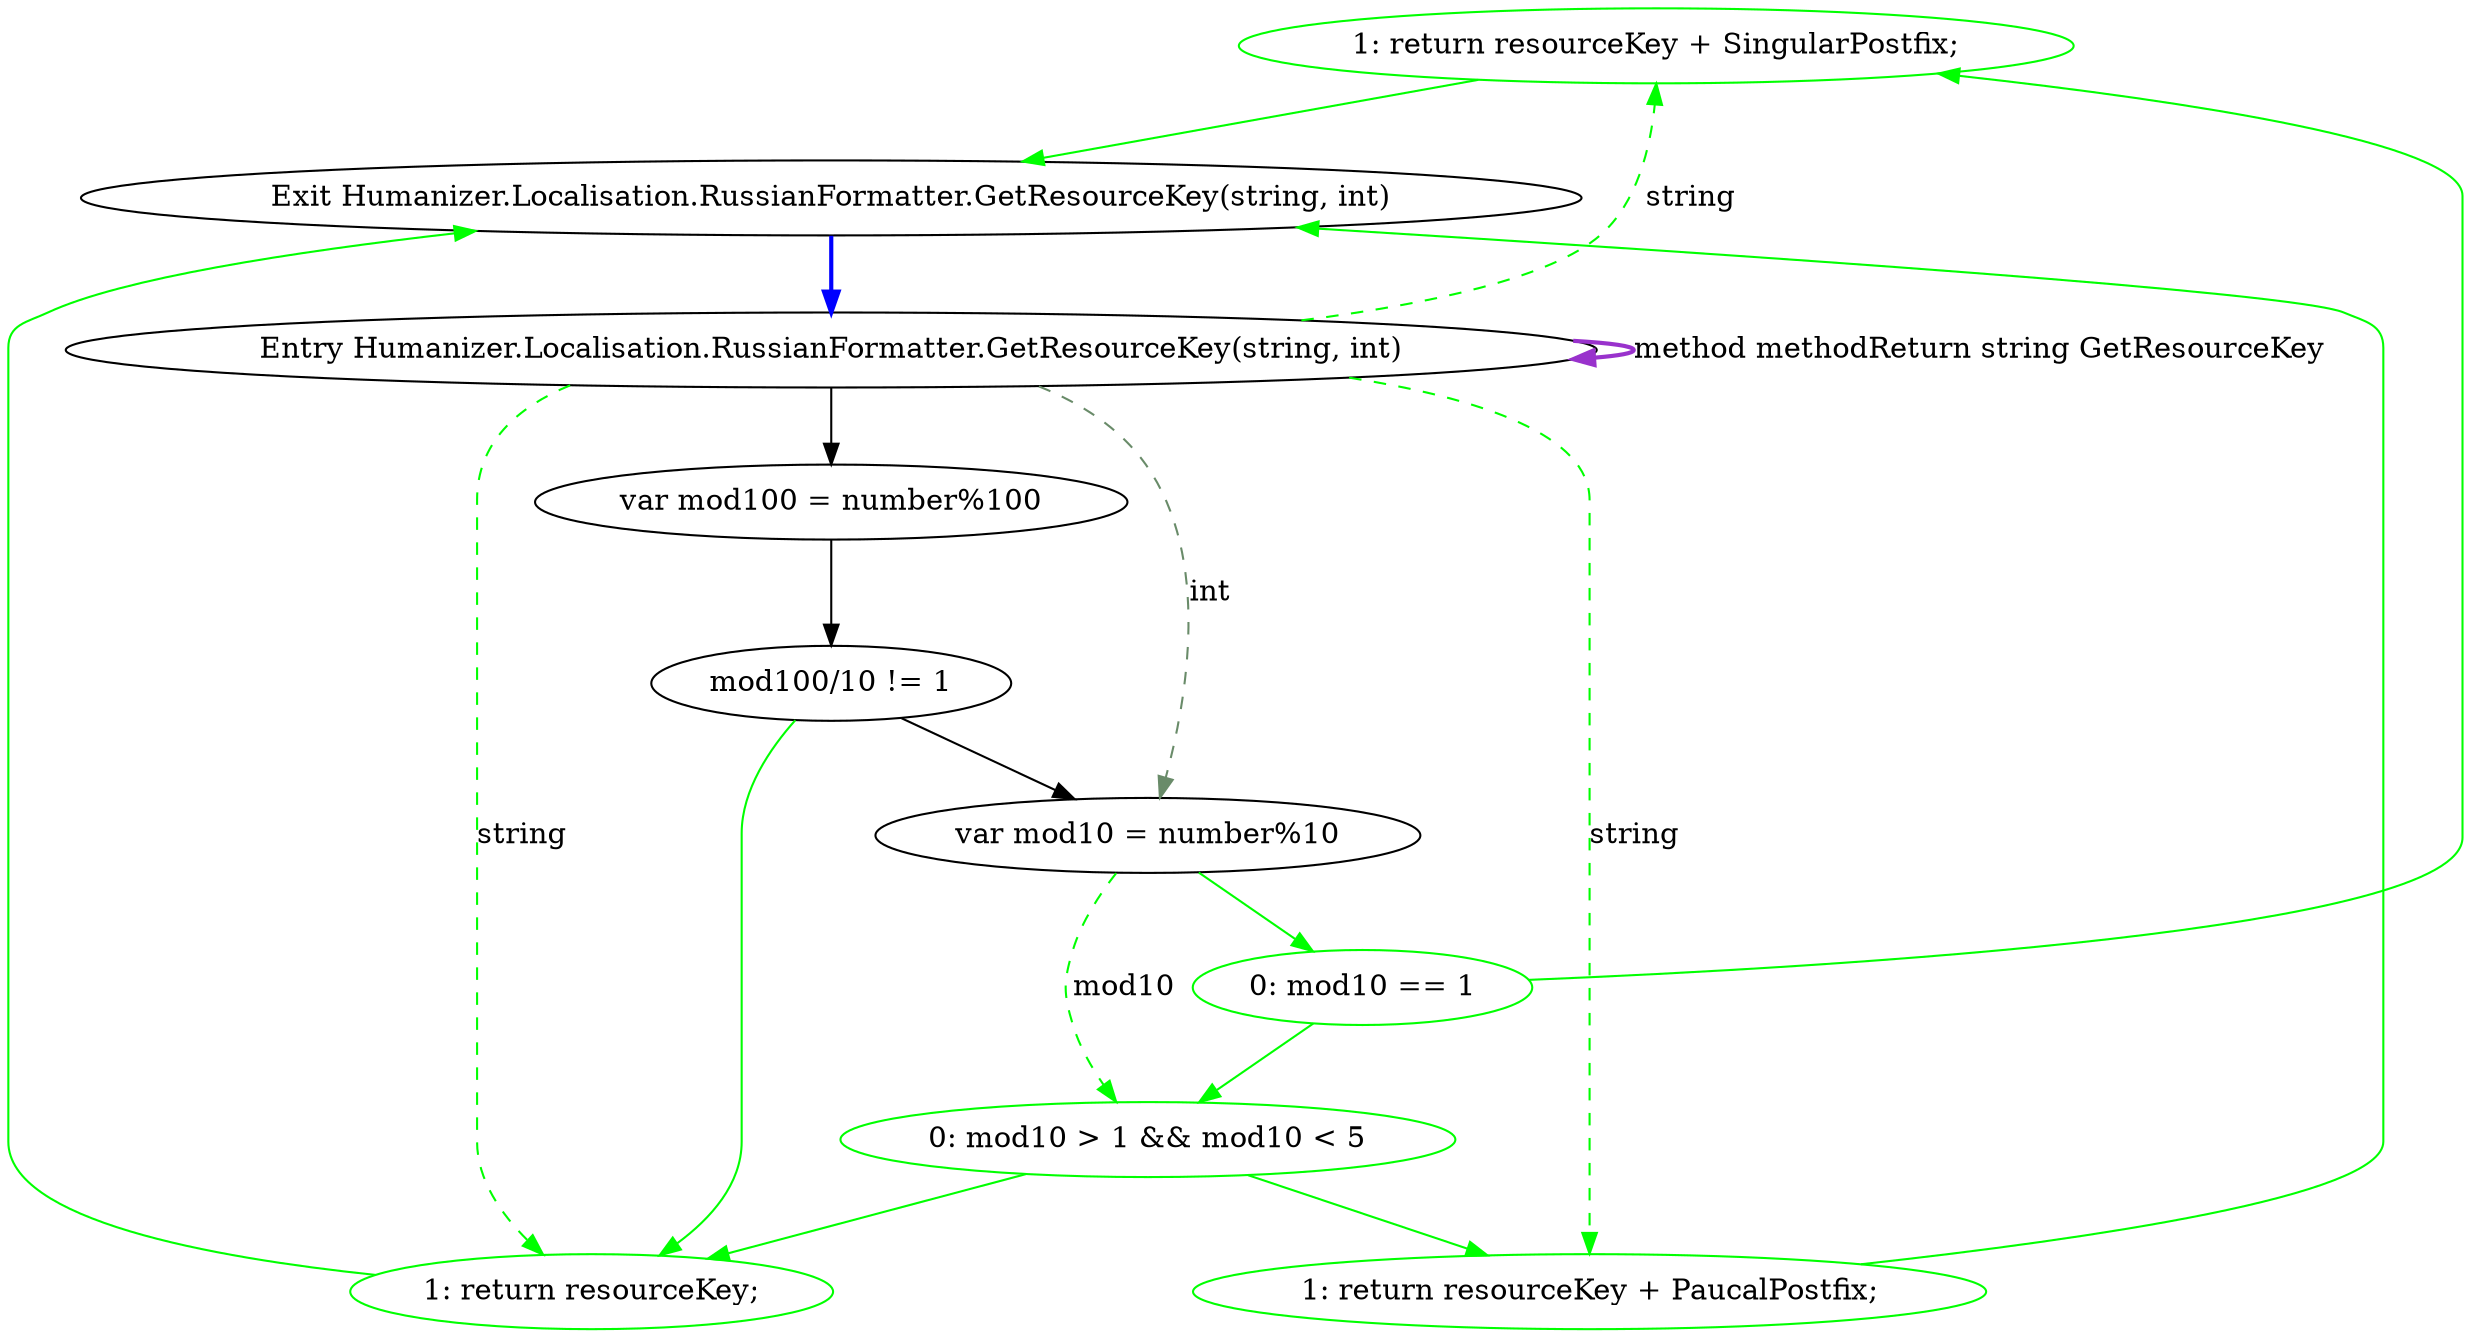 digraph  {
d5 [cluster="Humanizer.Localisation.RussianFormatter.GetResourceKey(string, int)", color=green, community=0, label="1: return resourceKey + SingularPostfix;", span="15-15"];
d0 [cluster="Humanizer.Localisation.RussianFormatter.GetResourceKey(string, int)", label="Entry Humanizer.Localisation.RussianFormatter.GetResourceKey(string, int)", span="7-7"];
d4 [cluster="Humanizer.Localisation.RussianFormatter.GetResourceKey(string, int)", color=green, community=0, label="0: mod10 == 1", span="14-14"];
d9 [cluster="Humanizer.Localisation.RussianFormatter.GetResourceKey(string, int)", label="Exit Humanizer.Localisation.RussianFormatter.GetResourceKey(string, int)", span="7-7"];
d7 [cluster="Humanizer.Localisation.RussianFormatter.GetResourceKey(string, int)", color=green, community=0, label="1: return resourceKey + PaucalPostfix;", span="18-18"];
d6 [cluster="Humanizer.Localisation.RussianFormatter.GetResourceKey(string, int)", color=green, community=0, label="0: mod10 > 1 && mod10 < 5", span="17-17"];
d8 [cluster="Humanizer.Localisation.RussianFormatter.GetResourceKey(string, int)", color=green, community=0, label="1: return resourceKey;", span="21-21"];
d2 [cluster="Humanizer.Localisation.RussianFormatter.GetResourceKey(string, int)", label="mod100/10 != 1", span="10-10"];
d3 [cluster="Humanizer.Localisation.RussianFormatter.GetResourceKey(string, int)", label="var mod10 = number%10", span="12-12"];
d1 [cluster="Humanizer.Localisation.RussianFormatter.GetResourceKey(string, int)", label="var mod100 = number%100", span="9-9"];
d5 -> d9  [color=green, key=0, style=solid];
d0 -> d5  [color=green, key=1, label=string, style=dashed];
d0 -> d7  [color=green, key=1, label=string, style=dashed];
d0 -> d8  [color=green, key=1, label=string, style=dashed];
d0 -> d0  [color=darkorchid, key=3, label="method methodReturn string GetResourceKey", style=bold];
d0 -> d1  [key=0, style=solid];
d0 -> d3  [color=darkseagreen4, key=1, label=int, style=dashed];
d4 -> d5  [color=green, key=0, style=solid];
d4 -> d6  [color=green, key=0, style=solid];
d9 -> d0  [color=blue, key=0, style=bold];
d7 -> d9  [color=green, key=0, style=solid];
d6 -> d7  [color=green, key=0, style=solid];
d6 -> d8  [color=green, key=0, style=solid];
d8 -> d9  [color=green, key=0, style=solid];
d2 -> d8  [color=green, key=0, style=solid];
d2 -> d3  [key=0, style=solid];
d3 -> d4  [color=green, key=0, style=solid];
d3 -> d6  [color=green, key=1, label=mod10, style=dashed];
d1 -> d2  [key=0, style=solid];
}
